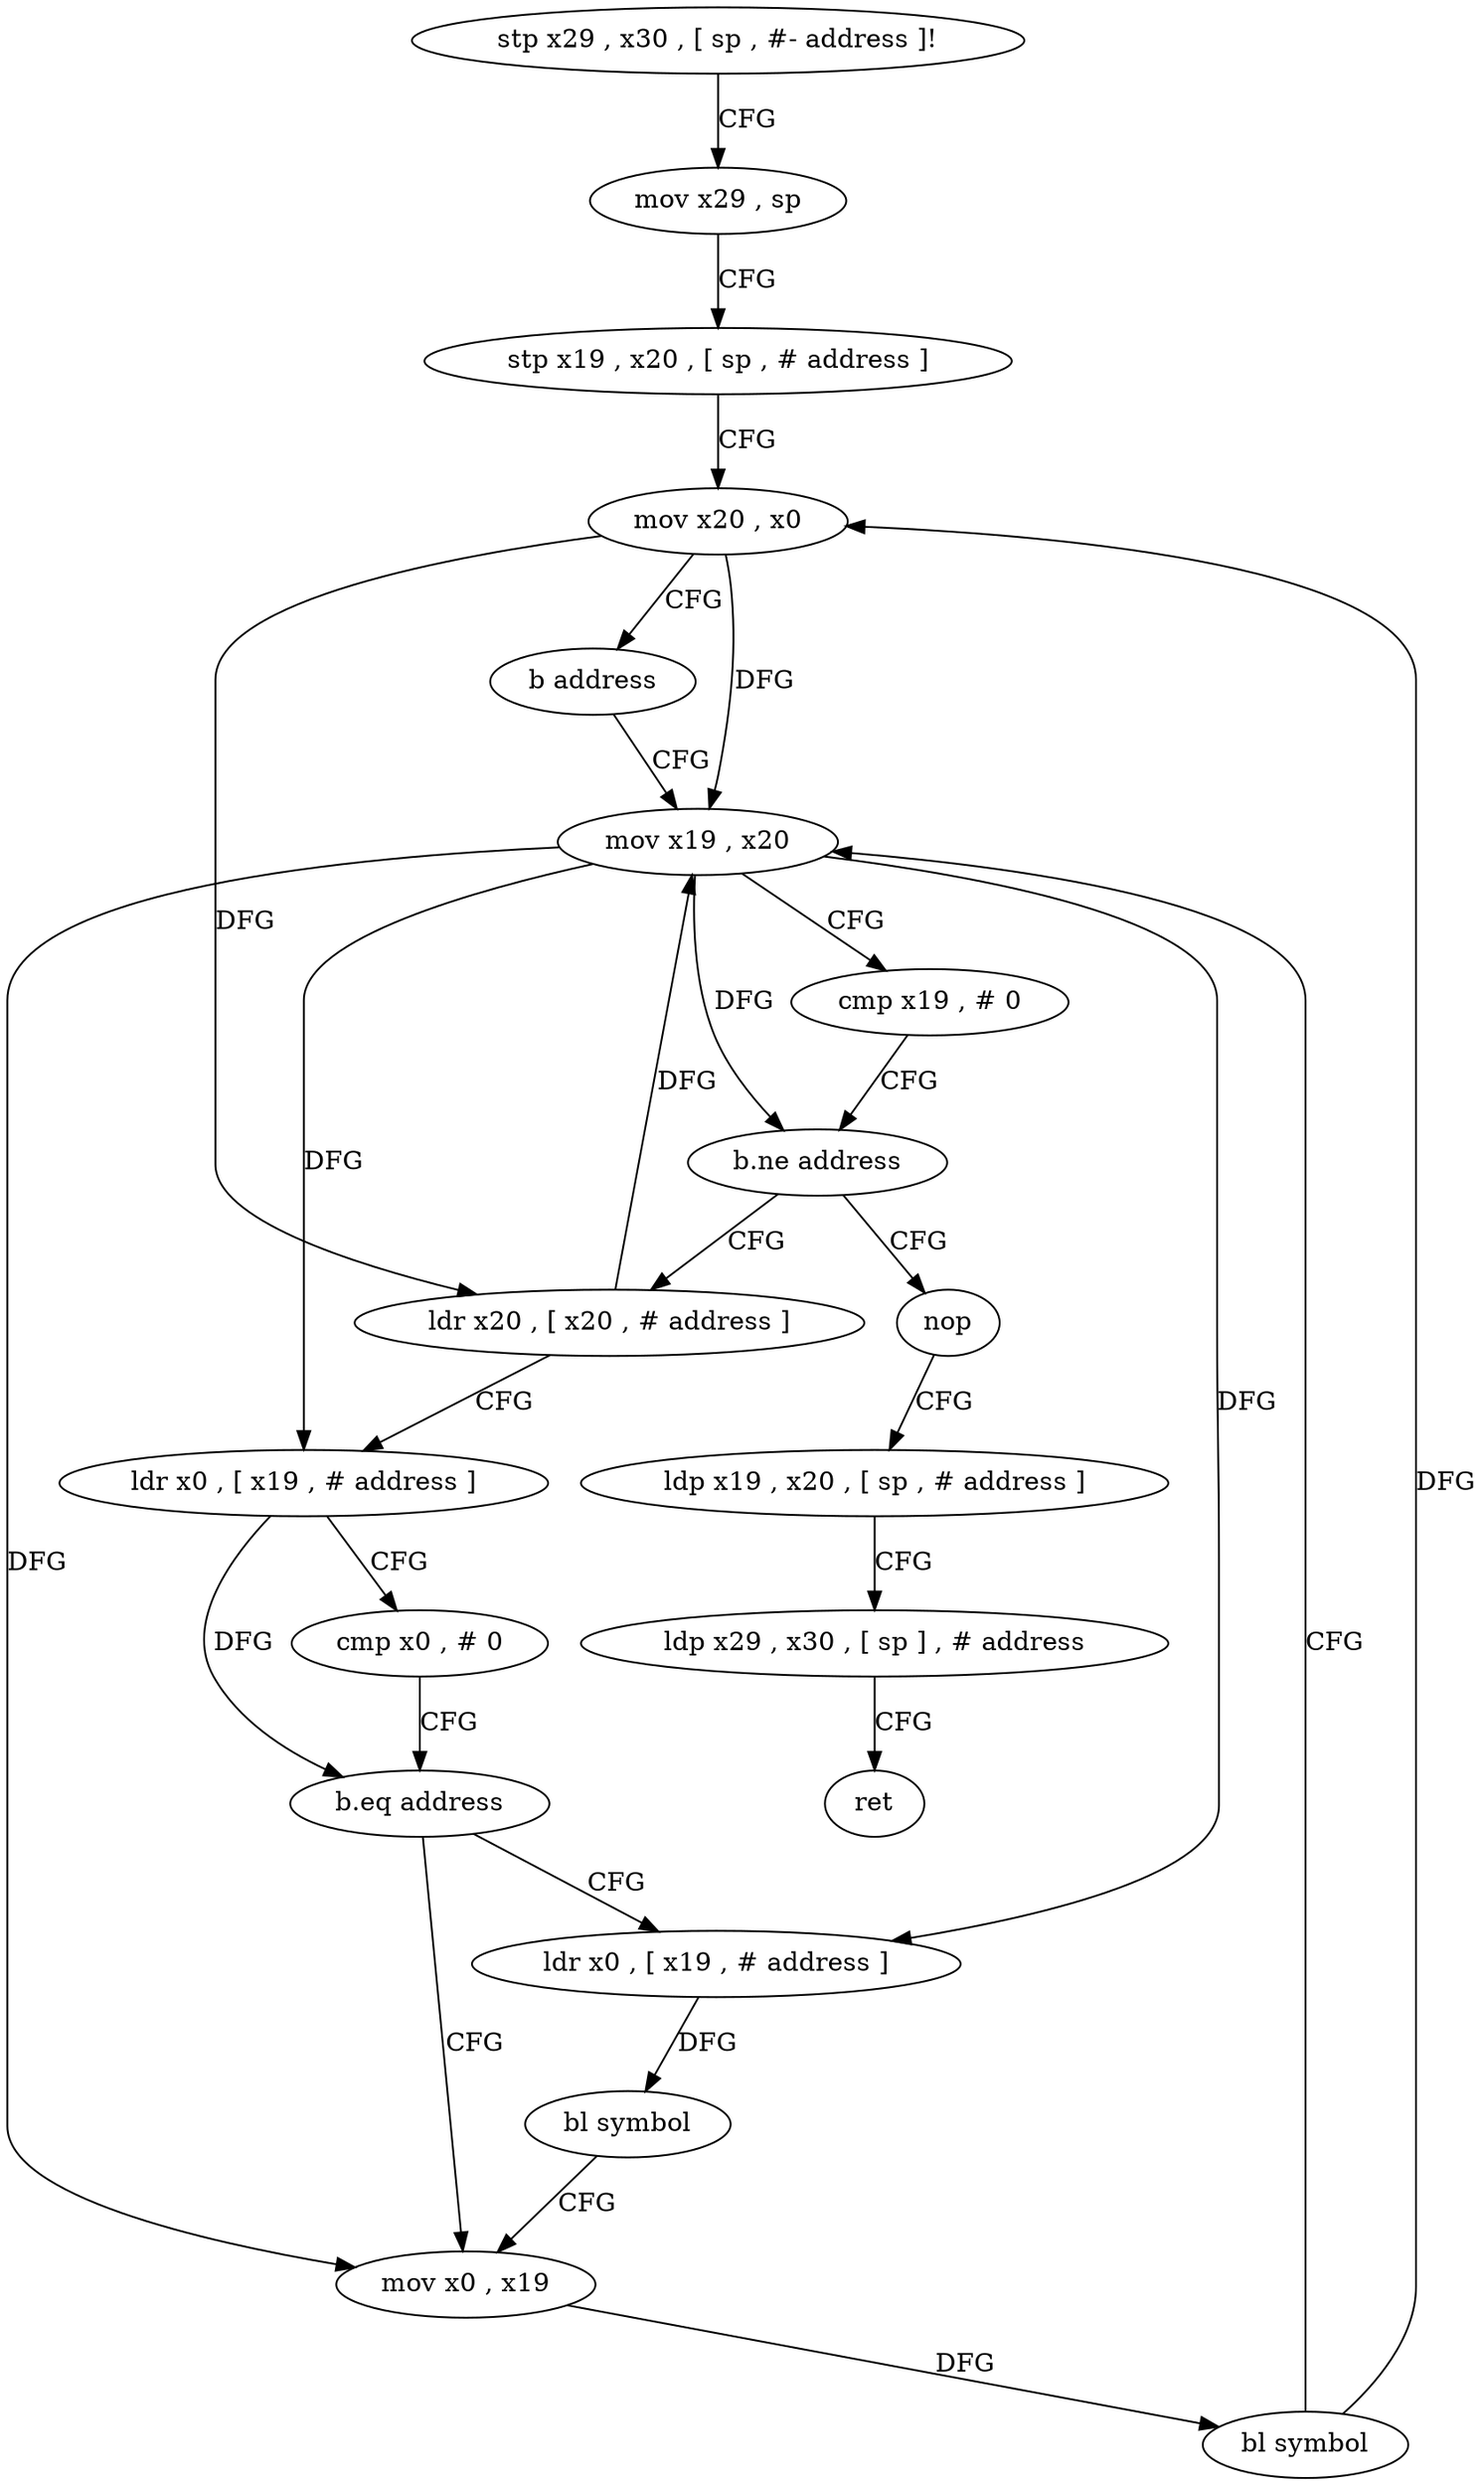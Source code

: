 digraph "func" {
"4314368" [label = "stp x29 , x30 , [ sp , #- address ]!" ]
"4314372" [label = "mov x29 , sp" ]
"4314376" [label = "stp x19 , x20 , [ sp , # address ]" ]
"4314380" [label = "mov x20 , x0" ]
"4314384" [label = "b address" ]
"4314420" [label = "mov x19 , x20" ]
"4314424" [label = "cmp x19 , # 0" ]
"4314428" [label = "b.ne address" ]
"4314388" [label = "ldr x20 , [ x20 , # address ]" ]
"4314432" [label = "nop" ]
"4314392" [label = "ldr x0 , [ x19 , # address ]" ]
"4314396" [label = "cmp x0 , # 0" ]
"4314400" [label = "b.eq address" ]
"4314412" [label = "mov x0 , x19" ]
"4314404" [label = "ldr x0 , [ x19 , # address ]" ]
"4314436" [label = "ldp x19 , x20 , [ sp , # address ]" ]
"4314440" [label = "ldp x29 , x30 , [ sp ] , # address" ]
"4314444" [label = "ret" ]
"4314416" [label = "bl symbol" ]
"4314408" [label = "bl symbol" ]
"4314368" -> "4314372" [ label = "CFG" ]
"4314372" -> "4314376" [ label = "CFG" ]
"4314376" -> "4314380" [ label = "CFG" ]
"4314380" -> "4314384" [ label = "CFG" ]
"4314380" -> "4314420" [ label = "DFG" ]
"4314380" -> "4314388" [ label = "DFG" ]
"4314384" -> "4314420" [ label = "CFG" ]
"4314420" -> "4314424" [ label = "CFG" ]
"4314420" -> "4314428" [ label = "DFG" ]
"4314420" -> "4314392" [ label = "DFG" ]
"4314420" -> "4314412" [ label = "DFG" ]
"4314420" -> "4314404" [ label = "DFG" ]
"4314424" -> "4314428" [ label = "CFG" ]
"4314428" -> "4314388" [ label = "CFG" ]
"4314428" -> "4314432" [ label = "CFG" ]
"4314388" -> "4314392" [ label = "CFG" ]
"4314388" -> "4314420" [ label = "DFG" ]
"4314432" -> "4314436" [ label = "CFG" ]
"4314392" -> "4314396" [ label = "CFG" ]
"4314392" -> "4314400" [ label = "DFG" ]
"4314396" -> "4314400" [ label = "CFG" ]
"4314400" -> "4314412" [ label = "CFG" ]
"4314400" -> "4314404" [ label = "CFG" ]
"4314412" -> "4314416" [ label = "DFG" ]
"4314404" -> "4314408" [ label = "DFG" ]
"4314436" -> "4314440" [ label = "CFG" ]
"4314440" -> "4314444" [ label = "CFG" ]
"4314416" -> "4314420" [ label = "CFG" ]
"4314416" -> "4314380" [ label = "DFG" ]
"4314408" -> "4314412" [ label = "CFG" ]
}
